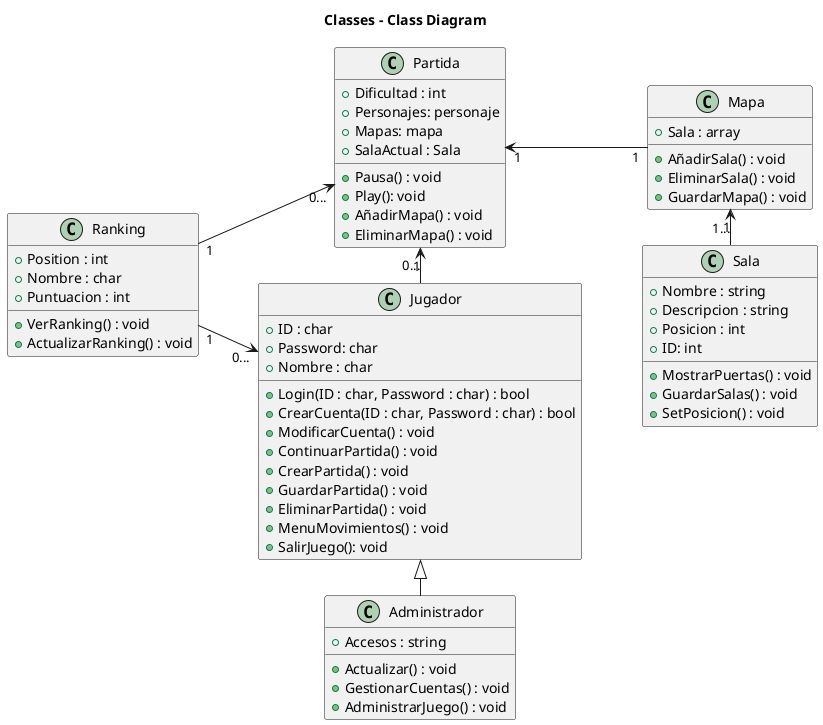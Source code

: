 @startuml

title Classes - Class Diagram

class Partida {
  +Dificultad : int
  +Personajes: personaje
  +Mapas: mapa
  +SalaActual : Sala
  +Pausa() : void
  +Play(): void
  +AñadirMapa() : void
  +EliminarMapa() : void
}

Partida "1" <-- "1" Mapa

class Mapa {
    +Sala : array
    +AñadirSala() : void
    +EliminarSala() : void
    +GuardarMapa() : void
}

left to right direction
Mapa "1" <- "1..." Sala

class Sala {
    +Nombre : string
    +Descripcion : string
    +Posicion : int
    +ID: int
    +MostrarPuertas() : void
    +GuardarSalas() : void
    +SetPosicion() : void
}

Partida "0..." <- "1" Jugador

class Jugador {
    +ID : char
    +Password: char
    +Nombre : char
    +Login(ID : char, Password : char) : bool
    +CrearCuenta(ID : char, Password : char) : bool
    +ModificarCuenta() : void
    +ContinuarPartida() : void
    +CrearPartida() : void
    +GuardarPartida() : void
    +EliminarPartida() : void
    +MenuMovimientos() : void
    +SalirJuego(): void
}

Ranking "1"-->"0..." Partida
Ranking "1"->"0..." Jugador

class Ranking {
    +Position : int
    +Nombre : char
    +Puntuacion : int
    +VerRanking() : void
    +ActualizarRanking() : void
}

Jugador <|- Administrador

class Administrador {
    +Accesos : string
    +Actualizar() : void
    +GestionarCuentas() : void
    +AdministrarJuego() : void
}

@enduml